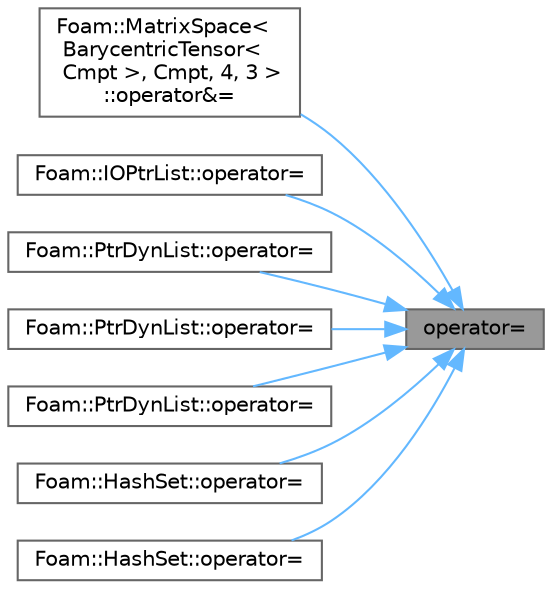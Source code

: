 digraph "operator="
{
 // LATEX_PDF_SIZE
  bgcolor="transparent";
  edge [fontname=Helvetica,fontsize=10,labelfontname=Helvetica,labelfontsize=10];
  node [fontname=Helvetica,fontsize=10,shape=box,height=0.2,width=0.4];
  rankdir="RL";
  Node1 [id="Node000001",label="operator=",height=0.2,width=0.4,color="gray40", fillcolor="grey60", style="filled", fontcolor="black",tooltip=" "];
  Node1 -> Node2 [id="edge1_Node000001_Node000002",dir="back",color="steelblue1",style="solid",tooltip=" "];
  Node2 [id="Node000002",label="Foam::MatrixSpace\<\l BarycentricTensor\<\l Cmpt \>, Cmpt, 4, 3 \>\l::operator&=",height=0.2,width=0.4,color="grey40", fillcolor="white", style="filled",URL="$classFoam_1_1MatrixSpace.html#a29de1ccd97a3f15410710d3850033ec8",tooltip=" "];
  Node1 -> Node3 [id="edge2_Node000001_Node000003",dir="back",color="steelblue1",style="solid",tooltip=" "];
  Node3 [id="Node000003",label="Foam::IOPtrList::operator=",height=0.2,width=0.4,color="grey40", fillcolor="white", style="filled",URL="$classFoam_1_1IOPtrList.html#ada5195c99e273846fbcfd3f6fbf1f351",tooltip=" "];
  Node1 -> Node4 [id="edge3_Node000001_Node000004",dir="back",color="steelblue1",style="solid",tooltip=" "];
  Node4 [id="Node000004",label="Foam::PtrDynList::operator=",height=0.2,width=0.4,color="grey40", fillcolor="white", style="filled",URL="$classFoam_1_1PtrDynList.html#a21608699313779cbb6753ebc2fc1f8ca",tooltip=" "];
  Node1 -> Node5 [id="edge4_Node000001_Node000005",dir="back",color="steelblue1",style="solid",tooltip=" "];
  Node5 [id="Node000005",label="Foam::PtrDynList::operator=",height=0.2,width=0.4,color="grey40", fillcolor="white", style="filled",URL="$classFoam_1_1PtrDynList.html#a8849d5961b0e46b23f665f31790ba7f4",tooltip=" "];
  Node1 -> Node6 [id="edge5_Node000001_Node000006",dir="back",color="steelblue1",style="solid",tooltip=" "];
  Node6 [id="Node000006",label="Foam::PtrDynList::operator=",height=0.2,width=0.4,color="grey40", fillcolor="white", style="filled",URL="$classFoam_1_1PtrDynList.html#aef8f5dcf931f941000fdbf6966db7603",tooltip=" "];
  Node1 -> Node7 [id="edge6_Node000001_Node000007",dir="back",color="steelblue1",style="solid",tooltip=" "];
  Node7 [id="Node000007",label="Foam::HashSet::operator=",height=0.2,width=0.4,color="grey40", fillcolor="white", style="filled",URL="$classFoam_1_1HashSet.html#ac4ecdfe1b32425bb340a553f33376196",tooltip=" "];
  Node1 -> Node8 [id="edge7_Node000001_Node000008",dir="back",color="steelblue1",style="solid",tooltip=" "];
  Node8 [id="Node000008",label="Foam::HashSet::operator=",height=0.2,width=0.4,color="grey40", fillcolor="white", style="filled",URL="$classFoam_1_1HashSet.html#a6df2d893e01941720e0fefe093219f07",tooltip=" "];
}
